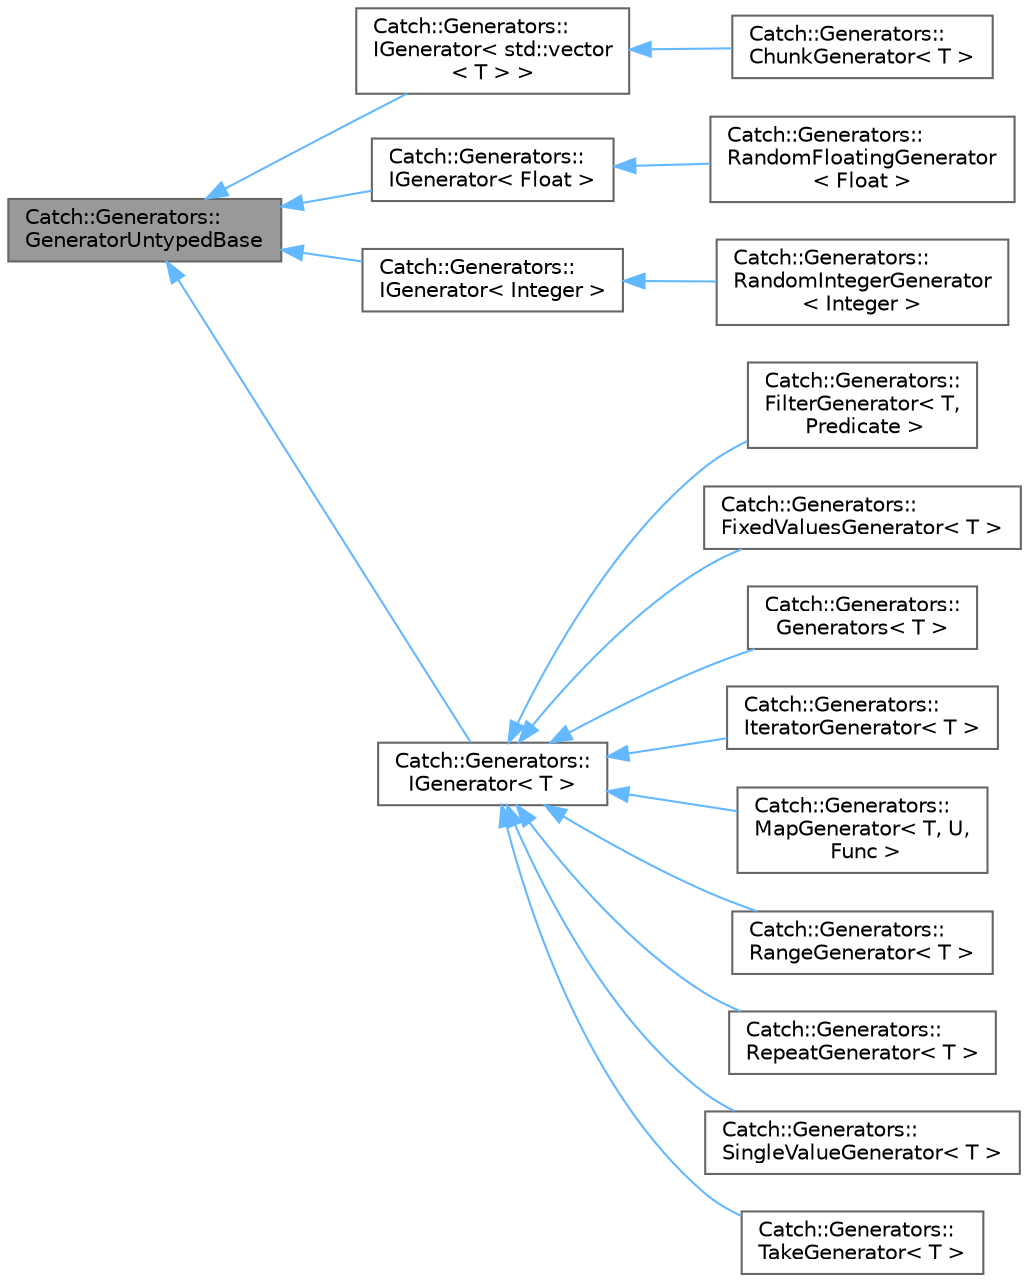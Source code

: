 digraph "Catch::Generators::GeneratorUntypedBase"
{
 // LATEX_PDF_SIZE
  bgcolor="transparent";
  edge [fontname=Helvetica,fontsize=10,labelfontname=Helvetica,labelfontsize=10];
  node [fontname=Helvetica,fontsize=10,shape=box,height=0.2,width=0.4];
  rankdir="LR";
  Node1 [id="Node000001",label="Catch::Generators::\lGeneratorUntypedBase",height=0.2,width=0.4,color="gray40", fillcolor="grey60", style="filled", fontcolor="black",tooltip=" "];
  Node1 -> Node2 [id="edge17_Node000001_Node000002",dir="back",color="steelblue1",style="solid",tooltip=" "];
  Node2 [id="Node000002",label="Catch::Generators::\lIGenerator\< std::vector\l\< T \> \>",height=0.2,width=0.4,color="gray40", fillcolor="white", style="filled",URL="$struct_catch_1_1_generators_1_1_i_generator.html",tooltip=" "];
  Node2 -> Node3 [id="edge18_Node000002_Node000003",dir="back",color="steelblue1",style="solid",tooltip=" "];
  Node3 [id="Node000003",label="Catch::Generators::\lChunkGenerator\< T \>",height=0.2,width=0.4,color="gray40", fillcolor="white", style="filled",URL="$class_catch_1_1_generators_1_1_chunk_generator.html",tooltip=" "];
  Node1 -> Node4 [id="edge19_Node000001_Node000004",dir="back",color="steelblue1",style="solid",tooltip=" "];
  Node4 [id="Node000004",label="Catch::Generators::\lIGenerator\< Float \>",height=0.2,width=0.4,color="gray40", fillcolor="white", style="filled",URL="$struct_catch_1_1_generators_1_1_i_generator.html",tooltip=" "];
  Node4 -> Node5 [id="edge20_Node000004_Node000005",dir="back",color="steelblue1",style="solid",tooltip=" "];
  Node5 [id="Node000005",label="Catch::Generators::\lRandomFloatingGenerator\l\< Float \>",height=0.2,width=0.4,color="gray40", fillcolor="white", style="filled",URL="$class_catch_1_1_generators_1_1_random_floating_generator.html",tooltip=" "];
  Node1 -> Node6 [id="edge21_Node000001_Node000006",dir="back",color="steelblue1",style="solid",tooltip=" "];
  Node6 [id="Node000006",label="Catch::Generators::\lIGenerator\< Integer \>",height=0.2,width=0.4,color="gray40", fillcolor="white", style="filled",URL="$struct_catch_1_1_generators_1_1_i_generator.html",tooltip=" "];
  Node6 -> Node7 [id="edge22_Node000006_Node000007",dir="back",color="steelblue1",style="solid",tooltip=" "];
  Node7 [id="Node000007",label="Catch::Generators::\lRandomIntegerGenerator\l\< Integer \>",height=0.2,width=0.4,color="gray40", fillcolor="white", style="filled",URL="$class_catch_1_1_generators_1_1_random_integer_generator.html",tooltip=" "];
  Node1 -> Node8 [id="edge23_Node000001_Node000008",dir="back",color="steelblue1",style="solid",tooltip=" "];
  Node8 [id="Node000008",label="Catch::Generators::\lIGenerator\< T \>",height=0.2,width=0.4,color="gray40", fillcolor="white", style="filled",URL="$struct_catch_1_1_generators_1_1_i_generator.html",tooltip=" "];
  Node8 -> Node9 [id="edge24_Node000008_Node000009",dir="back",color="steelblue1",style="solid",tooltip=" "];
  Node9 [id="Node000009",label="Catch::Generators::\lFilterGenerator\< T,\l Predicate \>",height=0.2,width=0.4,color="gray40", fillcolor="white", style="filled",URL="$class_catch_1_1_generators_1_1_filter_generator.html",tooltip=" "];
  Node8 -> Node10 [id="edge25_Node000008_Node000010",dir="back",color="steelblue1",style="solid",tooltip=" "];
  Node10 [id="Node000010",label="Catch::Generators::\lFixedValuesGenerator\< T \>",height=0.2,width=0.4,color="gray40", fillcolor="white", style="filled",URL="$class_catch_1_1_generators_1_1_fixed_values_generator.html",tooltip=" "];
  Node8 -> Node11 [id="edge26_Node000008_Node000011",dir="back",color="steelblue1",style="solid",tooltip=" "];
  Node11 [id="Node000011",label="Catch::Generators::\lGenerators\< T \>",height=0.2,width=0.4,color="gray40", fillcolor="white", style="filled",URL="$class_catch_1_1_generators_1_1_generators.html",tooltip=" "];
  Node8 -> Node12 [id="edge27_Node000008_Node000012",dir="back",color="steelblue1",style="solid",tooltip=" "];
  Node12 [id="Node000012",label="Catch::Generators::\lIteratorGenerator\< T \>",height=0.2,width=0.4,color="gray40", fillcolor="white", style="filled",URL="$class_catch_1_1_generators_1_1_iterator_generator.html",tooltip=" "];
  Node8 -> Node13 [id="edge28_Node000008_Node000013",dir="back",color="steelblue1",style="solid",tooltip=" "];
  Node13 [id="Node000013",label="Catch::Generators::\lMapGenerator\< T, U,\l Func \>",height=0.2,width=0.4,color="gray40", fillcolor="white", style="filled",URL="$class_catch_1_1_generators_1_1_map_generator.html",tooltip=" "];
  Node8 -> Node14 [id="edge29_Node000008_Node000014",dir="back",color="steelblue1",style="solid",tooltip=" "];
  Node14 [id="Node000014",label="Catch::Generators::\lRangeGenerator\< T \>",height=0.2,width=0.4,color="gray40", fillcolor="white", style="filled",URL="$class_catch_1_1_generators_1_1_range_generator.html",tooltip=" "];
  Node8 -> Node15 [id="edge30_Node000008_Node000015",dir="back",color="steelblue1",style="solid",tooltip=" "];
  Node15 [id="Node000015",label="Catch::Generators::\lRepeatGenerator\< T \>",height=0.2,width=0.4,color="gray40", fillcolor="white", style="filled",URL="$class_catch_1_1_generators_1_1_repeat_generator.html",tooltip=" "];
  Node8 -> Node16 [id="edge31_Node000008_Node000016",dir="back",color="steelblue1",style="solid",tooltip=" "];
  Node16 [id="Node000016",label="Catch::Generators::\lSingleValueGenerator\< T \>",height=0.2,width=0.4,color="gray40", fillcolor="white", style="filled",URL="$class_catch_1_1_generators_1_1_single_value_generator.html",tooltip=" "];
  Node8 -> Node17 [id="edge32_Node000008_Node000017",dir="back",color="steelblue1",style="solid",tooltip=" "];
  Node17 [id="Node000017",label="Catch::Generators::\lTakeGenerator\< T \>",height=0.2,width=0.4,color="gray40", fillcolor="white", style="filled",URL="$class_catch_1_1_generators_1_1_take_generator.html",tooltip=" "];
}
